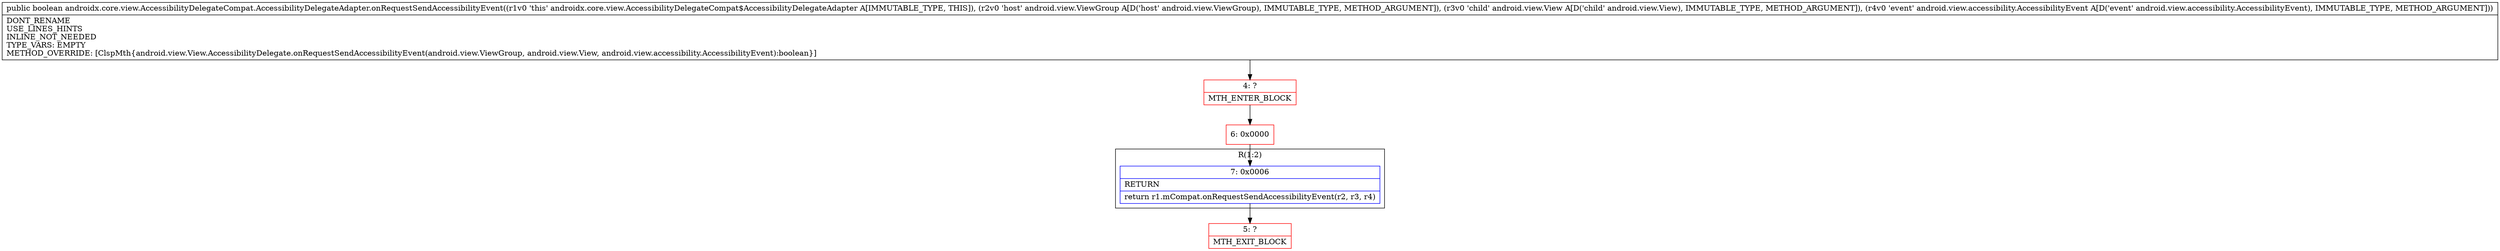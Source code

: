 digraph "CFG forandroidx.core.view.AccessibilityDelegateCompat.AccessibilityDelegateAdapter.onRequestSendAccessibilityEvent(Landroid\/view\/ViewGroup;Landroid\/view\/View;Landroid\/view\/accessibility\/AccessibilityEvent;)Z" {
subgraph cluster_Region_2136305825 {
label = "R(1:2)";
node [shape=record,color=blue];
Node_7 [shape=record,label="{7\:\ 0x0006|RETURN\l|return r1.mCompat.onRequestSendAccessibilityEvent(r2, r3, r4)\l}"];
}
Node_4 [shape=record,color=red,label="{4\:\ ?|MTH_ENTER_BLOCK\l}"];
Node_6 [shape=record,color=red,label="{6\:\ 0x0000}"];
Node_5 [shape=record,color=red,label="{5\:\ ?|MTH_EXIT_BLOCK\l}"];
MethodNode[shape=record,label="{public boolean androidx.core.view.AccessibilityDelegateCompat.AccessibilityDelegateAdapter.onRequestSendAccessibilityEvent((r1v0 'this' androidx.core.view.AccessibilityDelegateCompat$AccessibilityDelegateAdapter A[IMMUTABLE_TYPE, THIS]), (r2v0 'host' android.view.ViewGroup A[D('host' android.view.ViewGroup), IMMUTABLE_TYPE, METHOD_ARGUMENT]), (r3v0 'child' android.view.View A[D('child' android.view.View), IMMUTABLE_TYPE, METHOD_ARGUMENT]), (r4v0 'event' android.view.accessibility.AccessibilityEvent A[D('event' android.view.accessibility.AccessibilityEvent), IMMUTABLE_TYPE, METHOD_ARGUMENT]))  | DONT_RENAME\lUSE_LINES_HINTS\lINLINE_NOT_NEEDED\lTYPE_VARS: EMPTY\lMETHOD_OVERRIDE: [ClspMth\{android.view.View.AccessibilityDelegate.onRequestSendAccessibilityEvent(android.view.ViewGroup, android.view.View, android.view.accessibility.AccessibilityEvent):boolean\}]\l}"];
MethodNode -> Node_4;Node_7 -> Node_5;
Node_4 -> Node_6;
Node_6 -> Node_7;
}

